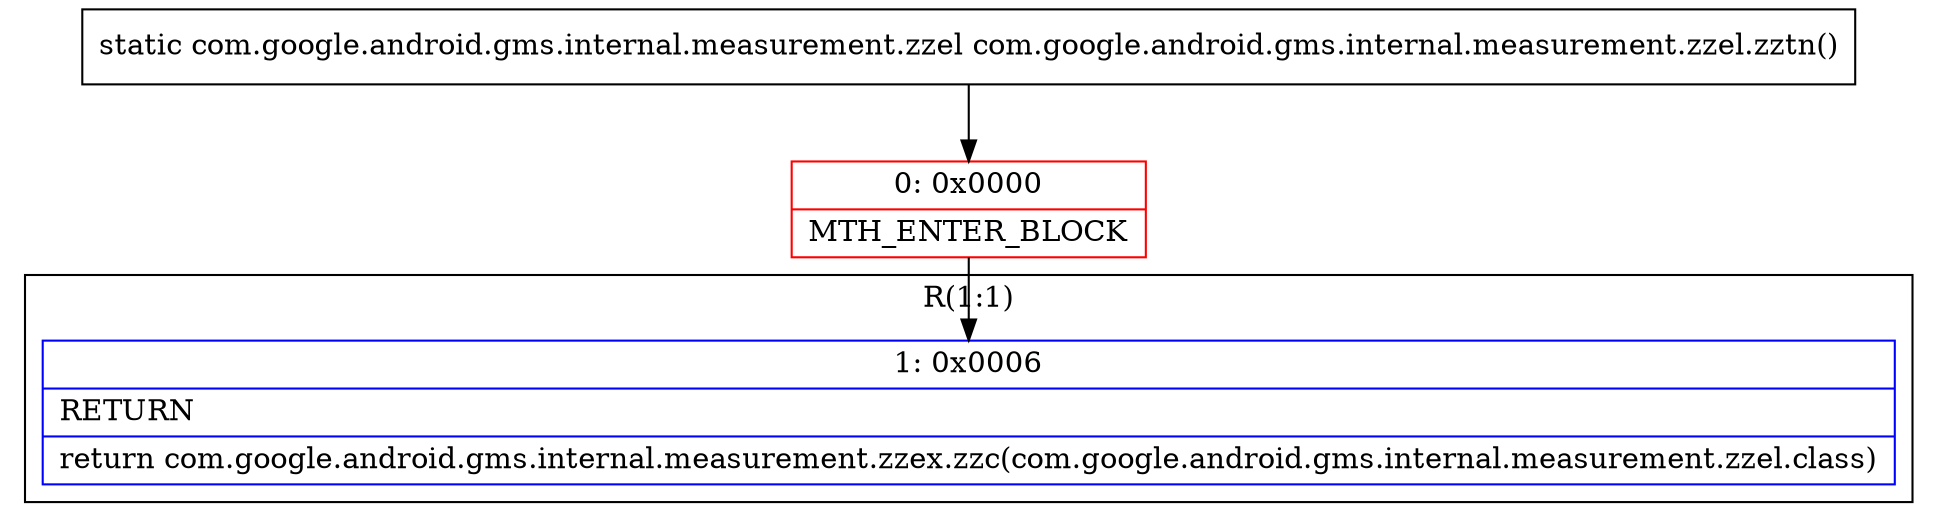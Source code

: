 digraph "CFG forcom.google.android.gms.internal.measurement.zzel.zztn()Lcom\/google\/android\/gms\/internal\/measurement\/zzel;" {
subgraph cluster_Region_794985160 {
label = "R(1:1)";
node [shape=record,color=blue];
Node_1 [shape=record,label="{1\:\ 0x0006|RETURN\l|return com.google.android.gms.internal.measurement.zzex.zzc(com.google.android.gms.internal.measurement.zzel.class)\l}"];
}
Node_0 [shape=record,color=red,label="{0\:\ 0x0000|MTH_ENTER_BLOCK\l}"];
MethodNode[shape=record,label="{static com.google.android.gms.internal.measurement.zzel com.google.android.gms.internal.measurement.zzel.zztn() }"];
MethodNode -> Node_0;
Node_0 -> Node_1;
}

